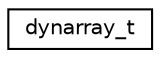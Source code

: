 digraph "Graphical Class Hierarchy"
{
  edge [fontname="Helvetica",fontsize="10",labelfontname="Helvetica",labelfontsize="10"];
  node [fontname="Helvetica",fontsize="10",shape=record];
  rankdir="LR";
  Node1 [label="dynarray_t",height=0.2,width=0.4,color="black", fillcolor="white", style="filled",URL="$structdynarray__t.html"];
}
